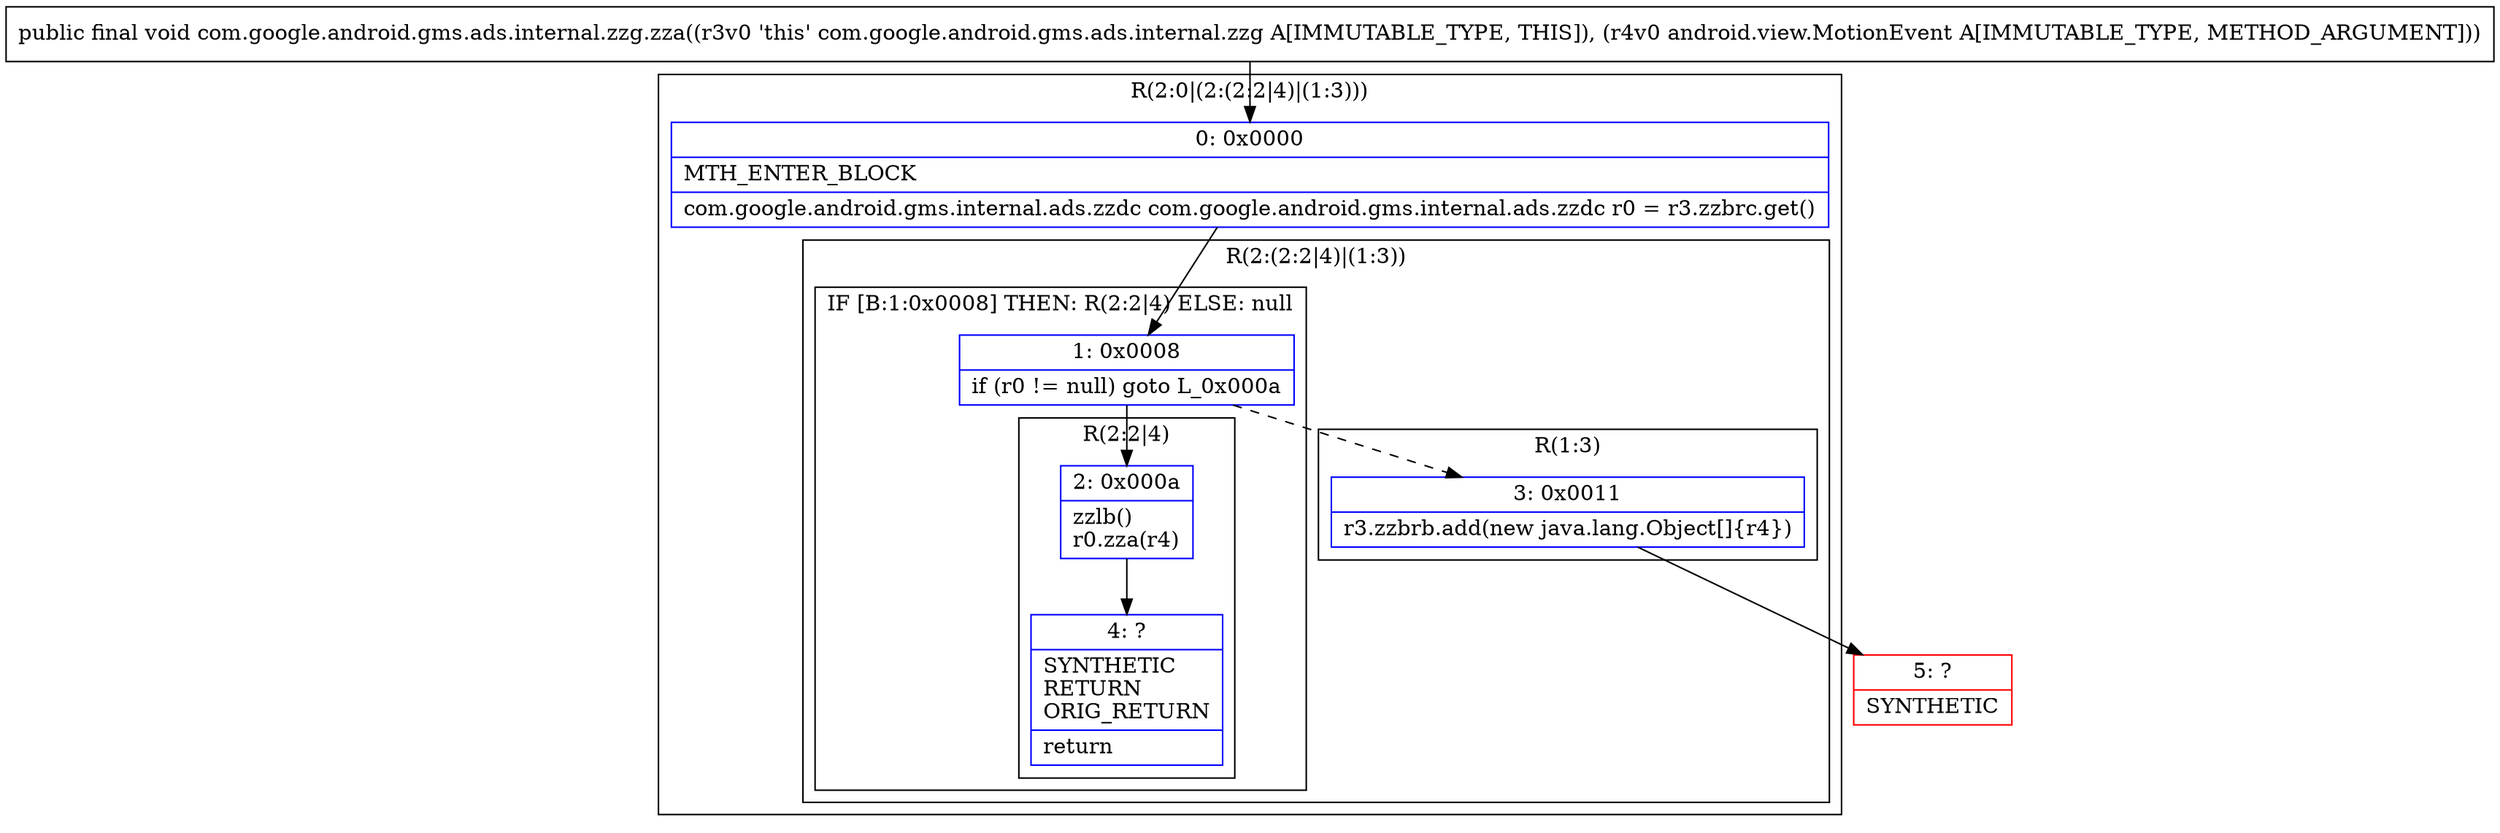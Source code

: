 digraph "CFG forcom.google.android.gms.ads.internal.zzg.zza(Landroid\/view\/MotionEvent;)V" {
subgraph cluster_Region_1962699524 {
label = "R(2:0|(2:(2:2|4)|(1:3)))";
node [shape=record,color=blue];
Node_0 [shape=record,label="{0\:\ 0x0000|MTH_ENTER_BLOCK\l|com.google.android.gms.internal.ads.zzdc com.google.android.gms.internal.ads.zzdc r0 = r3.zzbrc.get()\l}"];
subgraph cluster_Region_718777600 {
label = "R(2:(2:2|4)|(1:3))";
node [shape=record,color=blue];
subgraph cluster_IfRegion_1706042305 {
label = "IF [B:1:0x0008] THEN: R(2:2|4) ELSE: null";
node [shape=record,color=blue];
Node_1 [shape=record,label="{1\:\ 0x0008|if (r0 != null) goto L_0x000a\l}"];
subgraph cluster_Region_1214009876 {
label = "R(2:2|4)";
node [shape=record,color=blue];
Node_2 [shape=record,label="{2\:\ 0x000a|zzlb()\lr0.zza(r4)\l}"];
Node_4 [shape=record,label="{4\:\ ?|SYNTHETIC\lRETURN\lORIG_RETURN\l|return\l}"];
}
}
subgraph cluster_Region_1097027557 {
label = "R(1:3)";
node [shape=record,color=blue];
Node_3 [shape=record,label="{3\:\ 0x0011|r3.zzbrb.add(new java.lang.Object[]\{r4\})\l}"];
}
}
}
Node_5 [shape=record,color=red,label="{5\:\ ?|SYNTHETIC\l}"];
MethodNode[shape=record,label="{public final void com.google.android.gms.ads.internal.zzg.zza((r3v0 'this' com.google.android.gms.ads.internal.zzg A[IMMUTABLE_TYPE, THIS]), (r4v0 android.view.MotionEvent A[IMMUTABLE_TYPE, METHOD_ARGUMENT])) }"];
MethodNode -> Node_0;
Node_0 -> Node_1;
Node_1 -> Node_2;
Node_1 -> Node_3[style=dashed];
Node_2 -> Node_4;
Node_3 -> Node_5;
}

